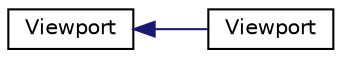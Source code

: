 digraph "Graphical Class Hierarchy"
{
 // LATEX_PDF_SIZE
  bgcolor="transparent";
  edge [fontname="Helvetica",fontsize="10",labelfontname="Helvetica",labelfontsize="10"];
  node [fontname="Helvetica",fontsize="10",shape=record];
  rankdir="LR";
  Node0 [label="Viewport",height=0.2,width=0.4,color="black",URL="$structfilament_1_1backend_1_1_viewport.html",tooltip="Defines a viewport, which is the origin and extent of the clip-space."];
  Node0 -> Node1 [dir="back",color="midnightblue",fontsize="10",style="solid",fontname="Helvetica"];
  Node1 [label="Viewport",height=0.2,width=0.4,color="black",URL="$classfilament_1_1_viewport.html",tooltip="Viewport describes a view port in pixel coordinates."];
}

